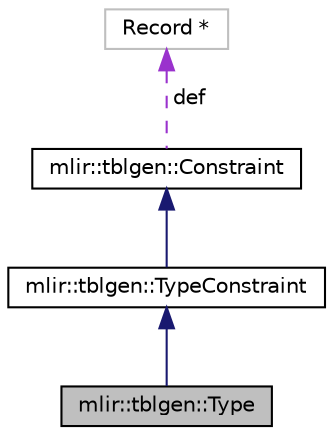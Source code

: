 digraph "mlir::tblgen::Type"
{
  bgcolor="transparent";
  edge [fontname="Helvetica",fontsize="10",labelfontname="Helvetica",labelfontsize="10"];
  node [fontname="Helvetica",fontsize="10",shape=record];
  Node3 [label="mlir::tblgen::Type",height=0.2,width=0.4,color="black", fillcolor="grey75", style="filled", fontcolor="black"];
  Node4 -> Node3 [dir="back",color="midnightblue",fontsize="10",style="solid",fontname="Helvetica"];
  Node4 [label="mlir::tblgen::TypeConstraint",height=0.2,width=0.4,color="black",URL="$classmlir_1_1tblgen_1_1TypeConstraint.html"];
  Node5 -> Node4 [dir="back",color="midnightblue",fontsize="10",style="solid",fontname="Helvetica"];
  Node5 [label="mlir::tblgen::Constraint",height=0.2,width=0.4,color="black",URL="$classmlir_1_1tblgen_1_1Constraint.html"];
  Node6 -> Node5 [dir="back",color="darkorchid3",fontsize="10",style="dashed",label=" def" ,fontname="Helvetica"];
  Node6 [label="Record *",height=0.2,width=0.4,color="grey75"];
}
